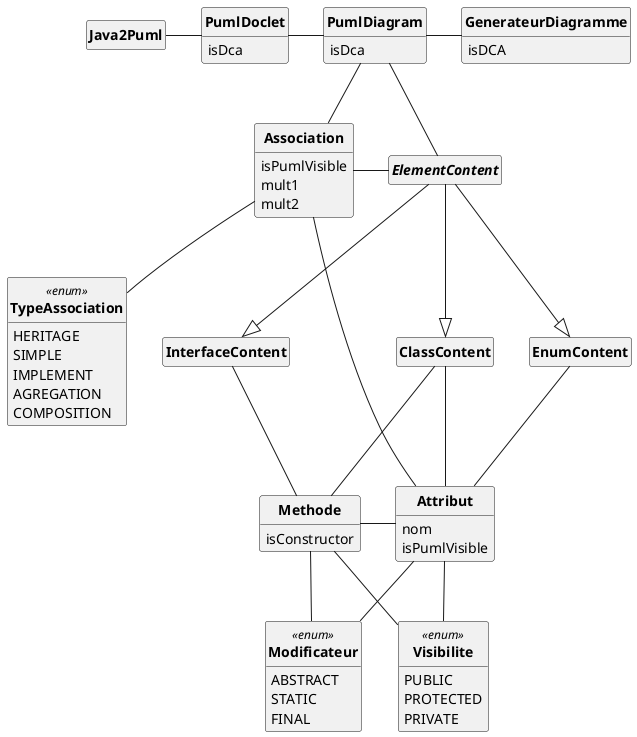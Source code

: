 @startuml
'https://plantuml.com/class-diagram

skinparam style strictuml
skinparam classAttributeIconSize 0
skinparam classFontStyle Bold

hide empty members

class Java2Puml{
}
class PumlDoclet{
    isDca
}
class PumlDiagram{
    isDca
}
abstract class ElementContent{
}
class EnumContent{
}
class ClassContent{
}
class InterfaceContent{
}
class Attribut{
    nom
    isPumlVisible
}
class Methode{
    isConstructor
}
enum Modificateur <<enum>>{
    ABSTRACT
    STATIC
    FINAL
}
class Association{
    isPumlVisible
    mult1
    mult2
}
enum TypeAssociation <<enum>>{
    HERITAGE
    SIMPLE
    IMPLEMENT
    AGREGATION
    COMPOSITION
}
enum Visibilite <<enum>>{
    PUBLIC
    PROTECTED
    PRIVATE
}
class GenerateurDiagramme{
    isDCA
}

Java2Puml - PumlDoclet
PumlDoclet - PumlDiagram
PumlDiagram - GenerateurDiagramme
PumlDiagram - ElementContent
PumlDiagram -- Association
ElementContent --|> ClassContent
ElementContent --|> EnumContent
ElementContent --|> InterfaceContent
ClassContent -- Attribut
ClassContent -- Methode
EnumContent -- Attribut
InterfaceContent -- Methode
Attribut  --  Visibilite
Methode  -- Visibilite
Attribut  -- Modificateur
Methode --  Modificateur
Methode - Attribut
Association - ElementContent
Association -- TypeAssociation
Association -- Attribut

@enduml